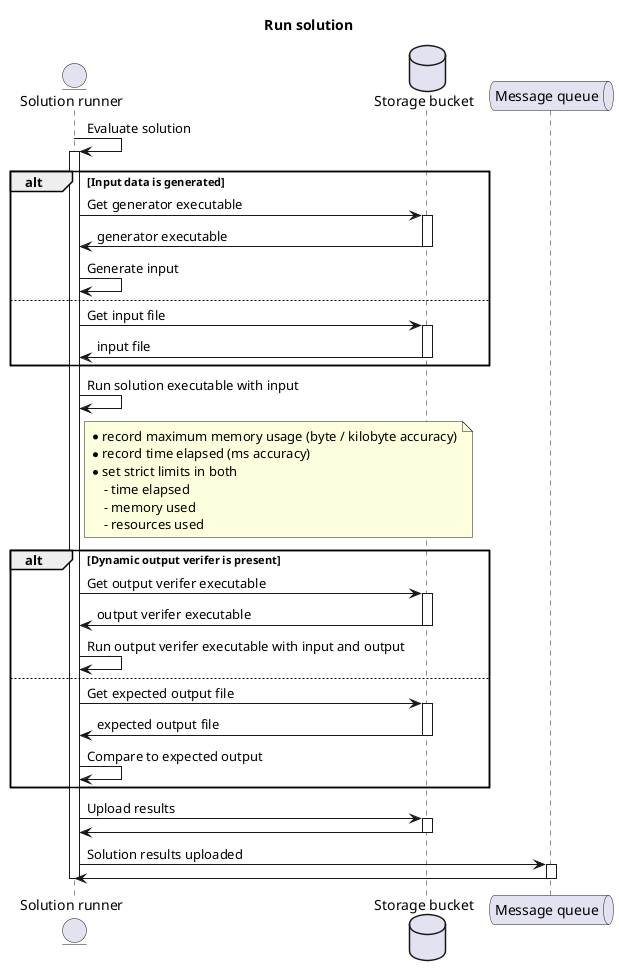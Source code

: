 @startuml Run solution
title Run solution

entity "Solution runner" as runner
database "Storage bucket" as bucket
queue "Message queue" as mq

runner -> runner ++: Evaluate solution

alt Input data is generated
runner -> bucket ++: Get generator executable
bucket -> runner --: generator executable
runner -> runner : Generate input
else
runner -> bucket ++: Get input file
bucket -> runner --: input file
end

runner -> runner : Run solution executable with input
note right of runner
* record maximum memory usage (byte / kilobyte accuracy)
* record time elapsed (ms accuracy)
* set strict limits in both
    - time elapsed
    - memory used
    - resources used
end note

alt Dynamic output verifer is present
runner -> bucket ++: Get output verifer executable
bucket -> runner --: output verifer executable
runner -> runner : Run output verifer executable with input and output
else
runner -> bucket ++: Get expected output file
bucket -> runner --: expected output file
runner -> runner : Compare to expected output
end

runner -> bucket ++: Upload results
bucket -> runner --
runner -> mq ++: Solution results uploaded
mq -> runner --

deactivate runner

@enduml